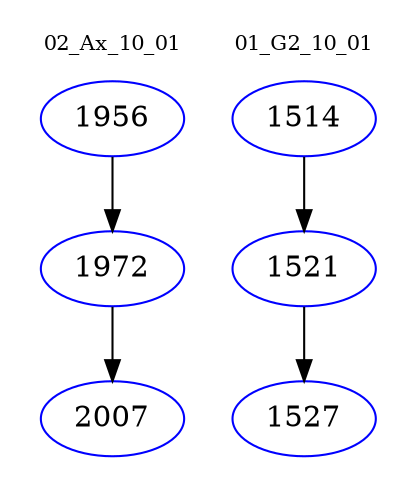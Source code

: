 digraph{
subgraph cluster_0 {
color = white
label = "02_Ax_10_01";
fontsize=10;
T0_1956 [label="1956", color="blue"]
T0_1956 -> T0_1972 [color="black"]
T0_1972 [label="1972", color="blue"]
T0_1972 -> T0_2007 [color="black"]
T0_2007 [label="2007", color="blue"]
}
subgraph cluster_1 {
color = white
label = "01_G2_10_01";
fontsize=10;
T1_1514 [label="1514", color="blue"]
T1_1514 -> T1_1521 [color="black"]
T1_1521 [label="1521", color="blue"]
T1_1521 -> T1_1527 [color="black"]
T1_1527 [label="1527", color="blue"]
}
}
